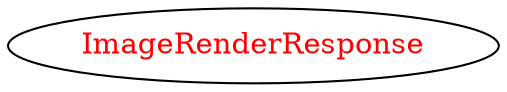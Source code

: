 digraph dependencyGraph {
 concentrate=true;
 ranksep="2.0";
 rankdir="LR"; 
 splines="ortho";
"ImageRenderResponse" [fontcolor="red"];
}
